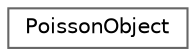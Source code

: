 digraph "Graphical Class Hierarchy"
{
 // LATEX_PDF_SIZE
  bgcolor="transparent";
  edge [fontname=Helvetica,fontsize=10,labelfontname=Helvetica,labelfontsize=10];
  node [fontname=Helvetica,fontsize=10,shape=box,height=0.2,width=0.4];
  rankdir="LR";
  Node0 [label="PoissonObject",height=0.2,width=0.4,color="grey40", fillcolor="white", style="filled",URL="$struct_poisson_object.html",tooltip=" "];
}
